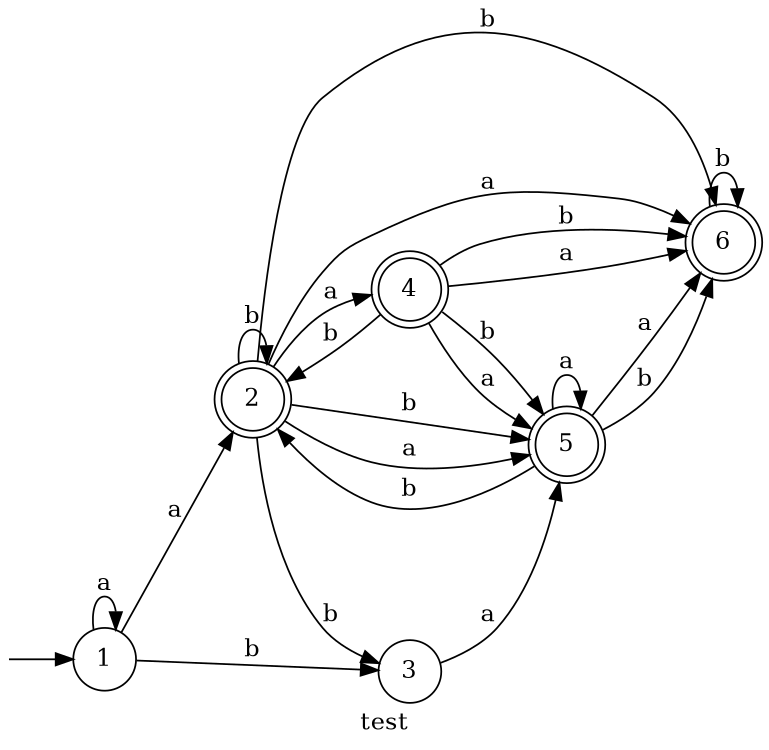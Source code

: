 digraph finite_state_machine {
  rankdir=LR;  
  size="8,5"  label="test"  node [shape = doublecircle]; "2" "4" "5" "6";
  node [shape = circle];
  __I__ [label="", style=invis, width=0]
  __I__ -> "1"
  "1" -> "1" [label = a];
  "1" -> "2" [label = a];
  "1" -> "3" [label = b];
  "2" -> "3" [label = b];
  "2" -> "5" [label = b];
  "2" -> "2" [label = b];
  "2" -> "6" [label = b];
  "2" -> "4" [label = a];
  "2" -> "5" [label = a];
  "2" -> "6" [label = a];
  "3" -> "5" [label = a];
  "4" -> "5" [label = b];
  "4" -> "2" [label = b];
  "4" -> "6" [label = b];
  "4" -> "6" [label = a];
  "4" -> "5" [label = a];
  "5" -> "5" [label = a];
  "5" -> "6" [label = a];
  "5" -> "2" [label = b];
  "5" -> "6" [label = b];
  "6" -> "6" [label = b];
}

